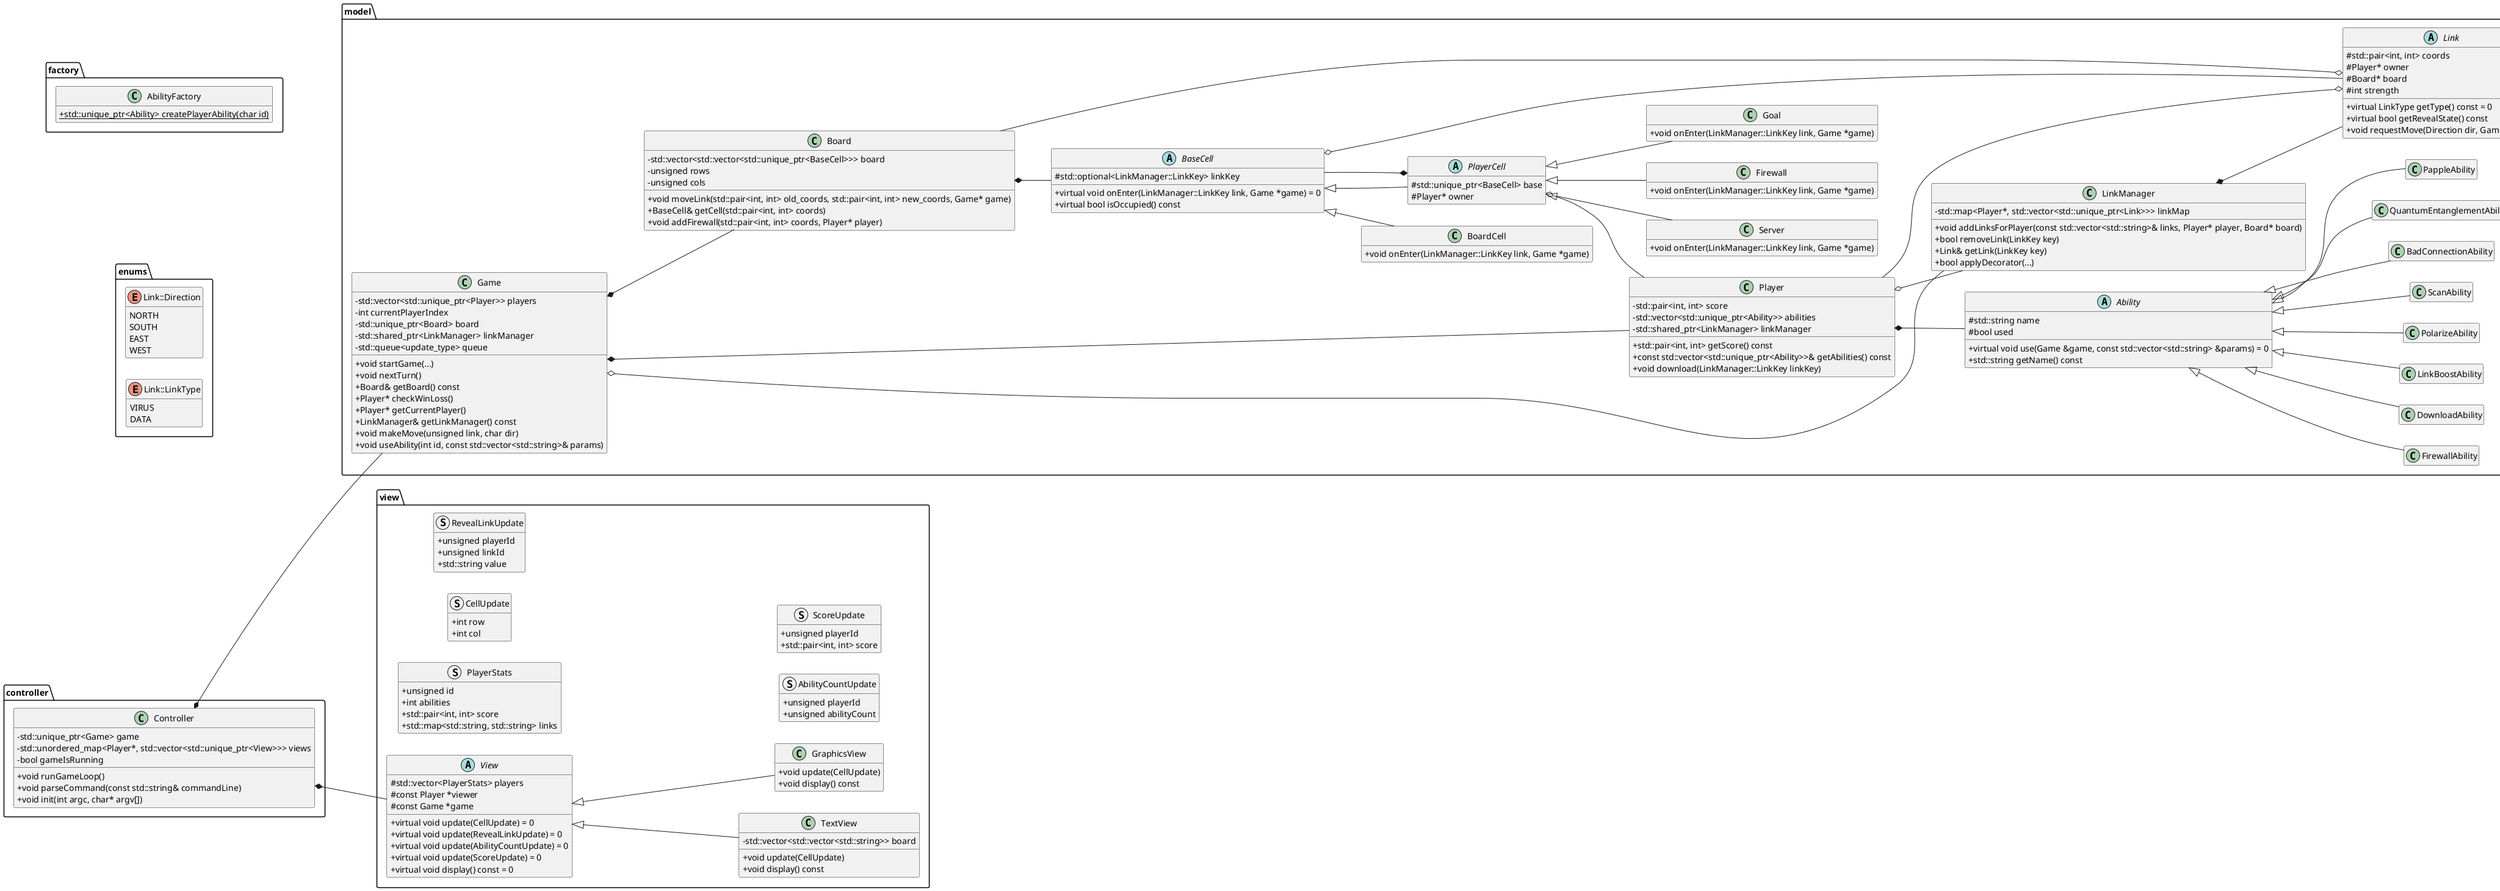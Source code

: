 @startuml

left to right direction
skinparam classAttributeIconSize 0
skinparam defaultFontName "JetBrains Mono"
hide empty members

' --- Enums ---
package "enums" {
  enum "Link::Direction" as LinkDirection {
    NORTH
    SOUTH
    EAST
    WEST
  }

  enum "Link::LinkType" as LinkType {
    VIRUS
    DATA
  }
}

' --- Model Classes ---
package "model" {
    class Game {
      - std::vector<std::unique_ptr<Player>> players
      - int currentPlayerIndex
      - std::unique_ptr<Board> board
      - std::shared_ptr<LinkManager> linkManager
      - std::queue<update_type> queue

      + void startGame(...)
      + void nextTurn()
      + Board& getBoard() const
      + Player* checkWinLoss()
      + Player* getCurrentPlayer()
      + LinkManager& getLinkManager() const
      + void makeMove(unsigned link, char dir)
      + void useAbility(int id, const std::vector<std::string>& params)
    }

    class Board {
      - std::vector<std::vector<std::unique_ptr<BaseCell>>> board
      - unsigned rows
      - unsigned cols

      + void moveLink(std::pair<int, int> old_coords, std::pair<int, int> new_coords, Game* game)
      + BaseCell& getCell(std::pair<int, int> coords)
      + void addFirewall(std::pair<int, int> coords, Player* player)
    }

    class LinkManager {
      - std::map<Player*, std::vector<std::unique_ptr<Link>>> linkMap
      + void addLinksForPlayer(const std::vector<std::string>& links, Player* player, Board* board)
      + bool removeLink(LinkKey key)
      + Link& getLink(LinkKey key)
      + bool applyDecorator(...)
    }

    abstract class BaseCell {
      # std::optional<LinkManager::LinkKey> linkKey
      + virtual void onEnter(LinkManager::LinkKey link, Game *game) = 0
      + virtual bool isOccupied() const
    }

    class BoardCell {
      + void onEnter(LinkManager::LinkKey link, Game *game)
    }

    abstract class PlayerCell {
      # std::unique_ptr<BaseCell> base
      # Player* owner
    }

    class Server {
      + void onEnter(LinkManager::LinkKey link, Game *game)
    }

    class Firewall {
      + void onEnter(LinkManager::LinkKey link, Game *game)
    }

    class Goal {
      + void onEnter(LinkManager::LinkKey link, Game *game)
    }

    class Player {
      - std::pair<int, int> score
      - std::vector<std::unique_ptr<Ability>> abilities
      - std::shared_ptr<LinkManager> linkManager

      + std::pair<int, int> getScore() const
      + const std::vector<std::unique_ptr<Ability>>& getAbilities() const
      + void download(LinkManager::LinkKey linkKey)
    }

    abstract class Link {
      # std::pair<int, int> coords
      # Player* owner
      # Board* board
      # int strength

      + virtual LinkType getType() const = 0
      + virtual bool getRevealState() const
      + void requestMove(Direction dir, Game* game)
    }

    class VirusLink {}
    class DataLink {}

    abstract class LinkDecorator {
      # std::unique_ptr<Link> base
    }

    class LinkBoostDecorator {}
    class PolarizeDecorator {}
    class RevealDecorator {}
    class LagDecorator {
      - int turnsLeft
    }
    class QuantumEntanglementDecorator {
      - Link* partner
    }

    abstract class Ability {
      # std::string name
      # bool used

      + virtual void use(Game &game, const std::vector<std::string> &params) = 0
      + std::string getName() const
    }

    class FirewallAbility {}
    class DownloadAbility {}
    class LinkBoostAbility {}
    class PolarizeAbility {}
    class ScanAbility {}
    class BadConnectionAbility {}
    class QuantumEntanglementAbility {}
    class PappleAbility {}
}

' --- Controller ---
package "controller" {
    class Controller {
      - std::unique_ptr<Game> game
      - std::unordered_map<Player*, std::vector<std::unique_ptr<View>>> views
      - bool gameIsRunning

      + void runGameLoop()
      + void parseCommand(const std::string& commandLine)
      + void init(int argc, char* argv[])
    }
}

' --- View ---
package "view" {
    class TextView {
        - std::vector<std::vector<std::string>> board
        + void update(CellUpdate)
        + void display() const
    }

    class GraphicsView {
        + void update(CellUpdate)
        + void display() const
    }

    struct PlayerStats {
        +unsigned id
        +int abilities
        +std::pair<int, int> score
        +std::map<std::string, std::string> links
    }

         struct CellUpdate {
            + int row
            + int col
        }
         struct RevealLinkUpdate {
            + unsigned playerId
            + unsigned linkId
            + std::string value
        }
         struct AbilityCountUpdate {
            + unsigned playerId
            + unsigned abilityCount
        }
         struct ScoreUpdate {
            + unsigned playerId
            + std::pair<int, int> score
        }

    abstract class View {
        # std::vector<PlayerStats> players
        # const Player *viewer
        # const Game *game


        + virtual void update(CellUpdate) = 0
        + virtual void update(RevealLinkUpdate) = 0
        + virtual void update(AbilityCountUpdate) = 0
        + virtual void update(ScoreUpdate) = 0
        + virtual void display() const = 0
    }
}

' --- Factory Classes ---
package "factory" {

    class AbilityFactory {
      + {static} std::unique_ptr<Ability> createPlayerAbility(char id)
    }
}


' --- Relationships ---

' Composition (Owns-a, manages lifetime)
Controller *--  Game
Controller *--  View
Game       *--  Board
Game       *--  Player
Board      *--  BaseCell
Player     *--  Ability
LinkManager *-- Link
LinkDecorator *--  Link
PlayerCell *--  BaseCell


' Aggregation / Association (Has-a, does not manage lifetime)
Game       o--  LinkManager
Player     o--  LinkManager
Link       o--  Player
Link       o--  Board
PlayerCell o--  Player
BaseCell   o--  Link

' Inheritance (Is-a)
BaseCell <|-- BoardCell
BaseCell <|-- PlayerCell
PlayerCell <|-- Server
PlayerCell <|-- Firewall
PlayerCell <|-- Goal

Link <|-- VirusLink
Link <|-- DataLink
Link <|-- LinkDecorator

LinkDecorator <|-- LinkBoostDecorator
LinkDecorator <|-- PolarizeDecorator
LinkDecorator <|-- RevealDecorator
LinkDecorator <|-- LagDecorator
LinkDecorator <|-- QuantumEntanglementDecorator

Ability <|-- FirewallAbility
Ability <|-- DownloadAbility
Ability <|-- LinkBoostAbility
Ability <|-- PolarizeAbility
Ability <|-- ScanAbility
Ability <|-- BadConnectionAbility
Ability <|-- QuantumEntanglementAbility
Ability <|-- PappleAbility

View <|-- TextView
View <|-- GraphicsView


@enduml
